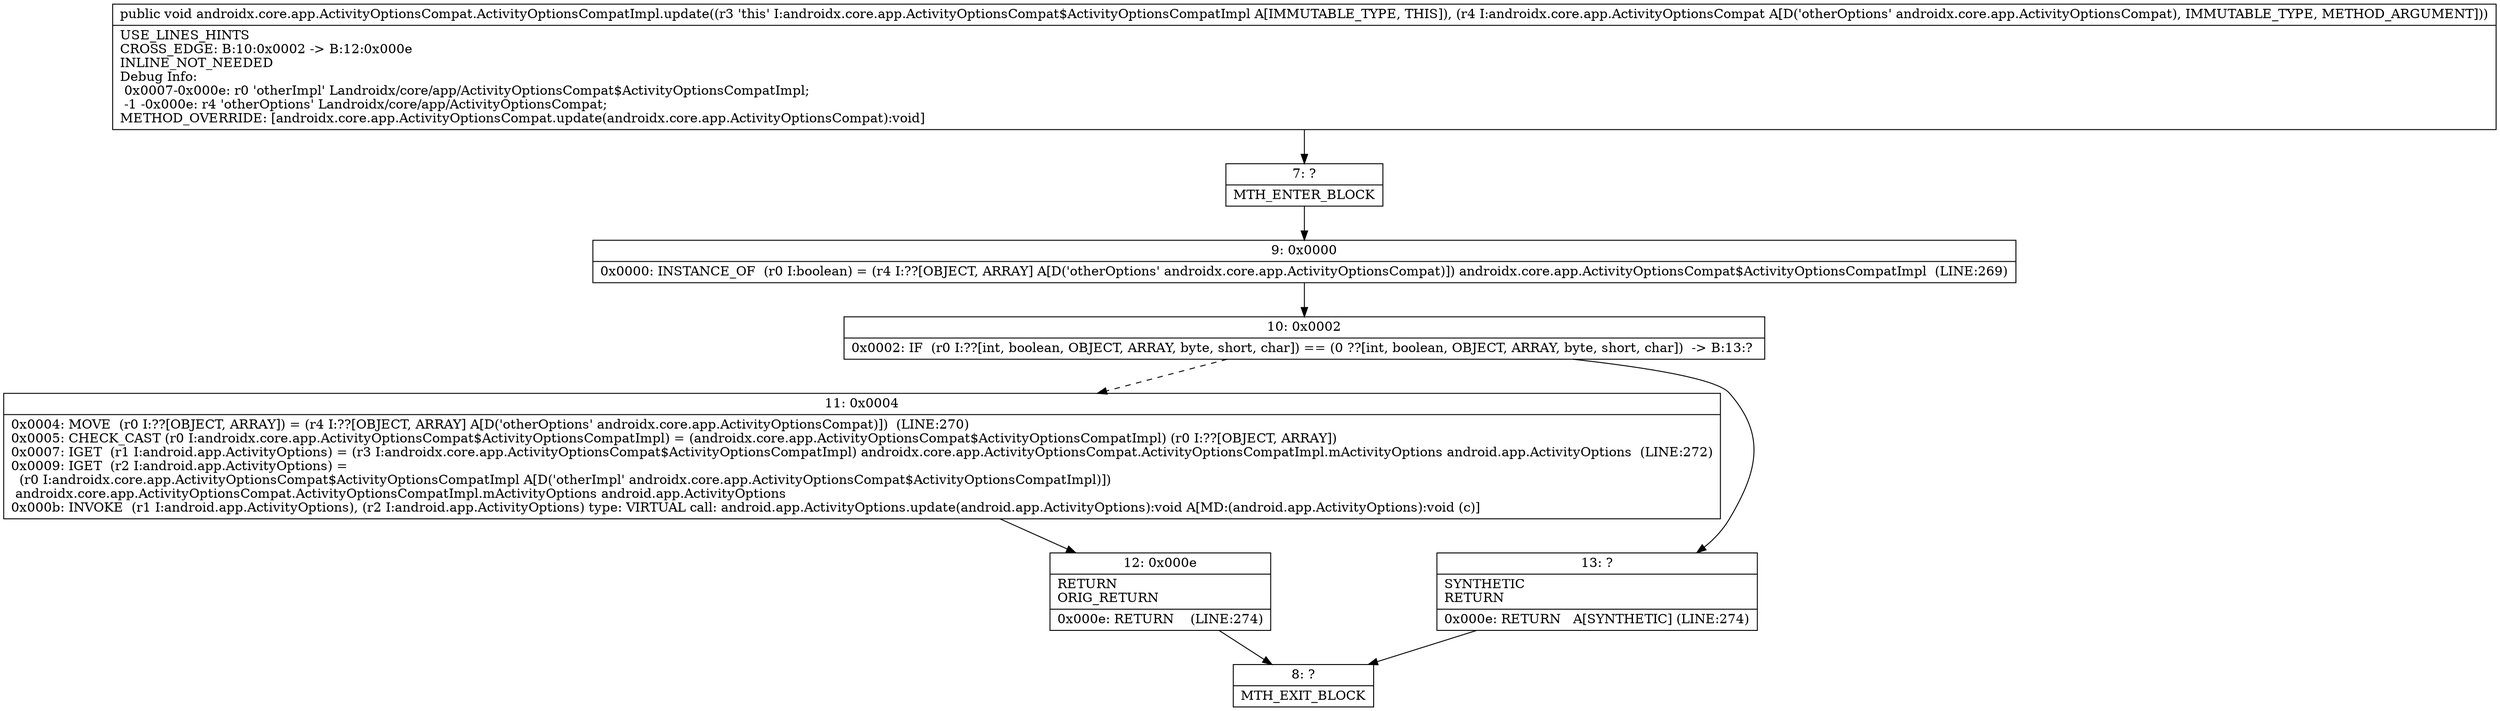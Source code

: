 digraph "CFG forandroidx.core.app.ActivityOptionsCompat.ActivityOptionsCompatImpl.update(Landroidx\/core\/app\/ActivityOptionsCompat;)V" {
Node_7 [shape=record,label="{7\:\ ?|MTH_ENTER_BLOCK\l}"];
Node_9 [shape=record,label="{9\:\ 0x0000|0x0000: INSTANCE_OF  (r0 I:boolean) = (r4 I:??[OBJECT, ARRAY] A[D('otherOptions' androidx.core.app.ActivityOptionsCompat)]) androidx.core.app.ActivityOptionsCompat$ActivityOptionsCompatImpl  (LINE:269)\l}"];
Node_10 [shape=record,label="{10\:\ 0x0002|0x0002: IF  (r0 I:??[int, boolean, OBJECT, ARRAY, byte, short, char]) == (0 ??[int, boolean, OBJECT, ARRAY, byte, short, char])  \-\> B:13:? \l}"];
Node_11 [shape=record,label="{11\:\ 0x0004|0x0004: MOVE  (r0 I:??[OBJECT, ARRAY]) = (r4 I:??[OBJECT, ARRAY] A[D('otherOptions' androidx.core.app.ActivityOptionsCompat)])  (LINE:270)\l0x0005: CHECK_CAST (r0 I:androidx.core.app.ActivityOptionsCompat$ActivityOptionsCompatImpl) = (androidx.core.app.ActivityOptionsCompat$ActivityOptionsCompatImpl) (r0 I:??[OBJECT, ARRAY]) \l0x0007: IGET  (r1 I:android.app.ActivityOptions) = (r3 I:androidx.core.app.ActivityOptionsCompat$ActivityOptionsCompatImpl) androidx.core.app.ActivityOptionsCompat.ActivityOptionsCompatImpl.mActivityOptions android.app.ActivityOptions  (LINE:272)\l0x0009: IGET  (r2 I:android.app.ActivityOptions) = \l  (r0 I:androidx.core.app.ActivityOptionsCompat$ActivityOptionsCompatImpl A[D('otherImpl' androidx.core.app.ActivityOptionsCompat$ActivityOptionsCompatImpl)])\l androidx.core.app.ActivityOptionsCompat.ActivityOptionsCompatImpl.mActivityOptions android.app.ActivityOptions \l0x000b: INVOKE  (r1 I:android.app.ActivityOptions), (r2 I:android.app.ActivityOptions) type: VIRTUAL call: android.app.ActivityOptions.update(android.app.ActivityOptions):void A[MD:(android.app.ActivityOptions):void (c)]\l}"];
Node_12 [shape=record,label="{12\:\ 0x000e|RETURN\lORIG_RETURN\l|0x000e: RETURN    (LINE:274)\l}"];
Node_8 [shape=record,label="{8\:\ ?|MTH_EXIT_BLOCK\l}"];
Node_13 [shape=record,label="{13\:\ ?|SYNTHETIC\lRETURN\l|0x000e: RETURN   A[SYNTHETIC] (LINE:274)\l}"];
MethodNode[shape=record,label="{public void androidx.core.app.ActivityOptionsCompat.ActivityOptionsCompatImpl.update((r3 'this' I:androidx.core.app.ActivityOptionsCompat$ActivityOptionsCompatImpl A[IMMUTABLE_TYPE, THIS]), (r4 I:androidx.core.app.ActivityOptionsCompat A[D('otherOptions' androidx.core.app.ActivityOptionsCompat), IMMUTABLE_TYPE, METHOD_ARGUMENT]))  | USE_LINES_HINTS\lCROSS_EDGE: B:10:0x0002 \-\> B:12:0x000e\lINLINE_NOT_NEEDED\lDebug Info:\l  0x0007\-0x000e: r0 'otherImpl' Landroidx\/core\/app\/ActivityOptionsCompat$ActivityOptionsCompatImpl;\l  \-1 \-0x000e: r4 'otherOptions' Landroidx\/core\/app\/ActivityOptionsCompat;\lMETHOD_OVERRIDE: [androidx.core.app.ActivityOptionsCompat.update(androidx.core.app.ActivityOptionsCompat):void]\l}"];
MethodNode -> Node_7;Node_7 -> Node_9;
Node_9 -> Node_10;
Node_10 -> Node_11[style=dashed];
Node_10 -> Node_13;
Node_11 -> Node_12;
Node_12 -> Node_8;
Node_13 -> Node_8;
}

